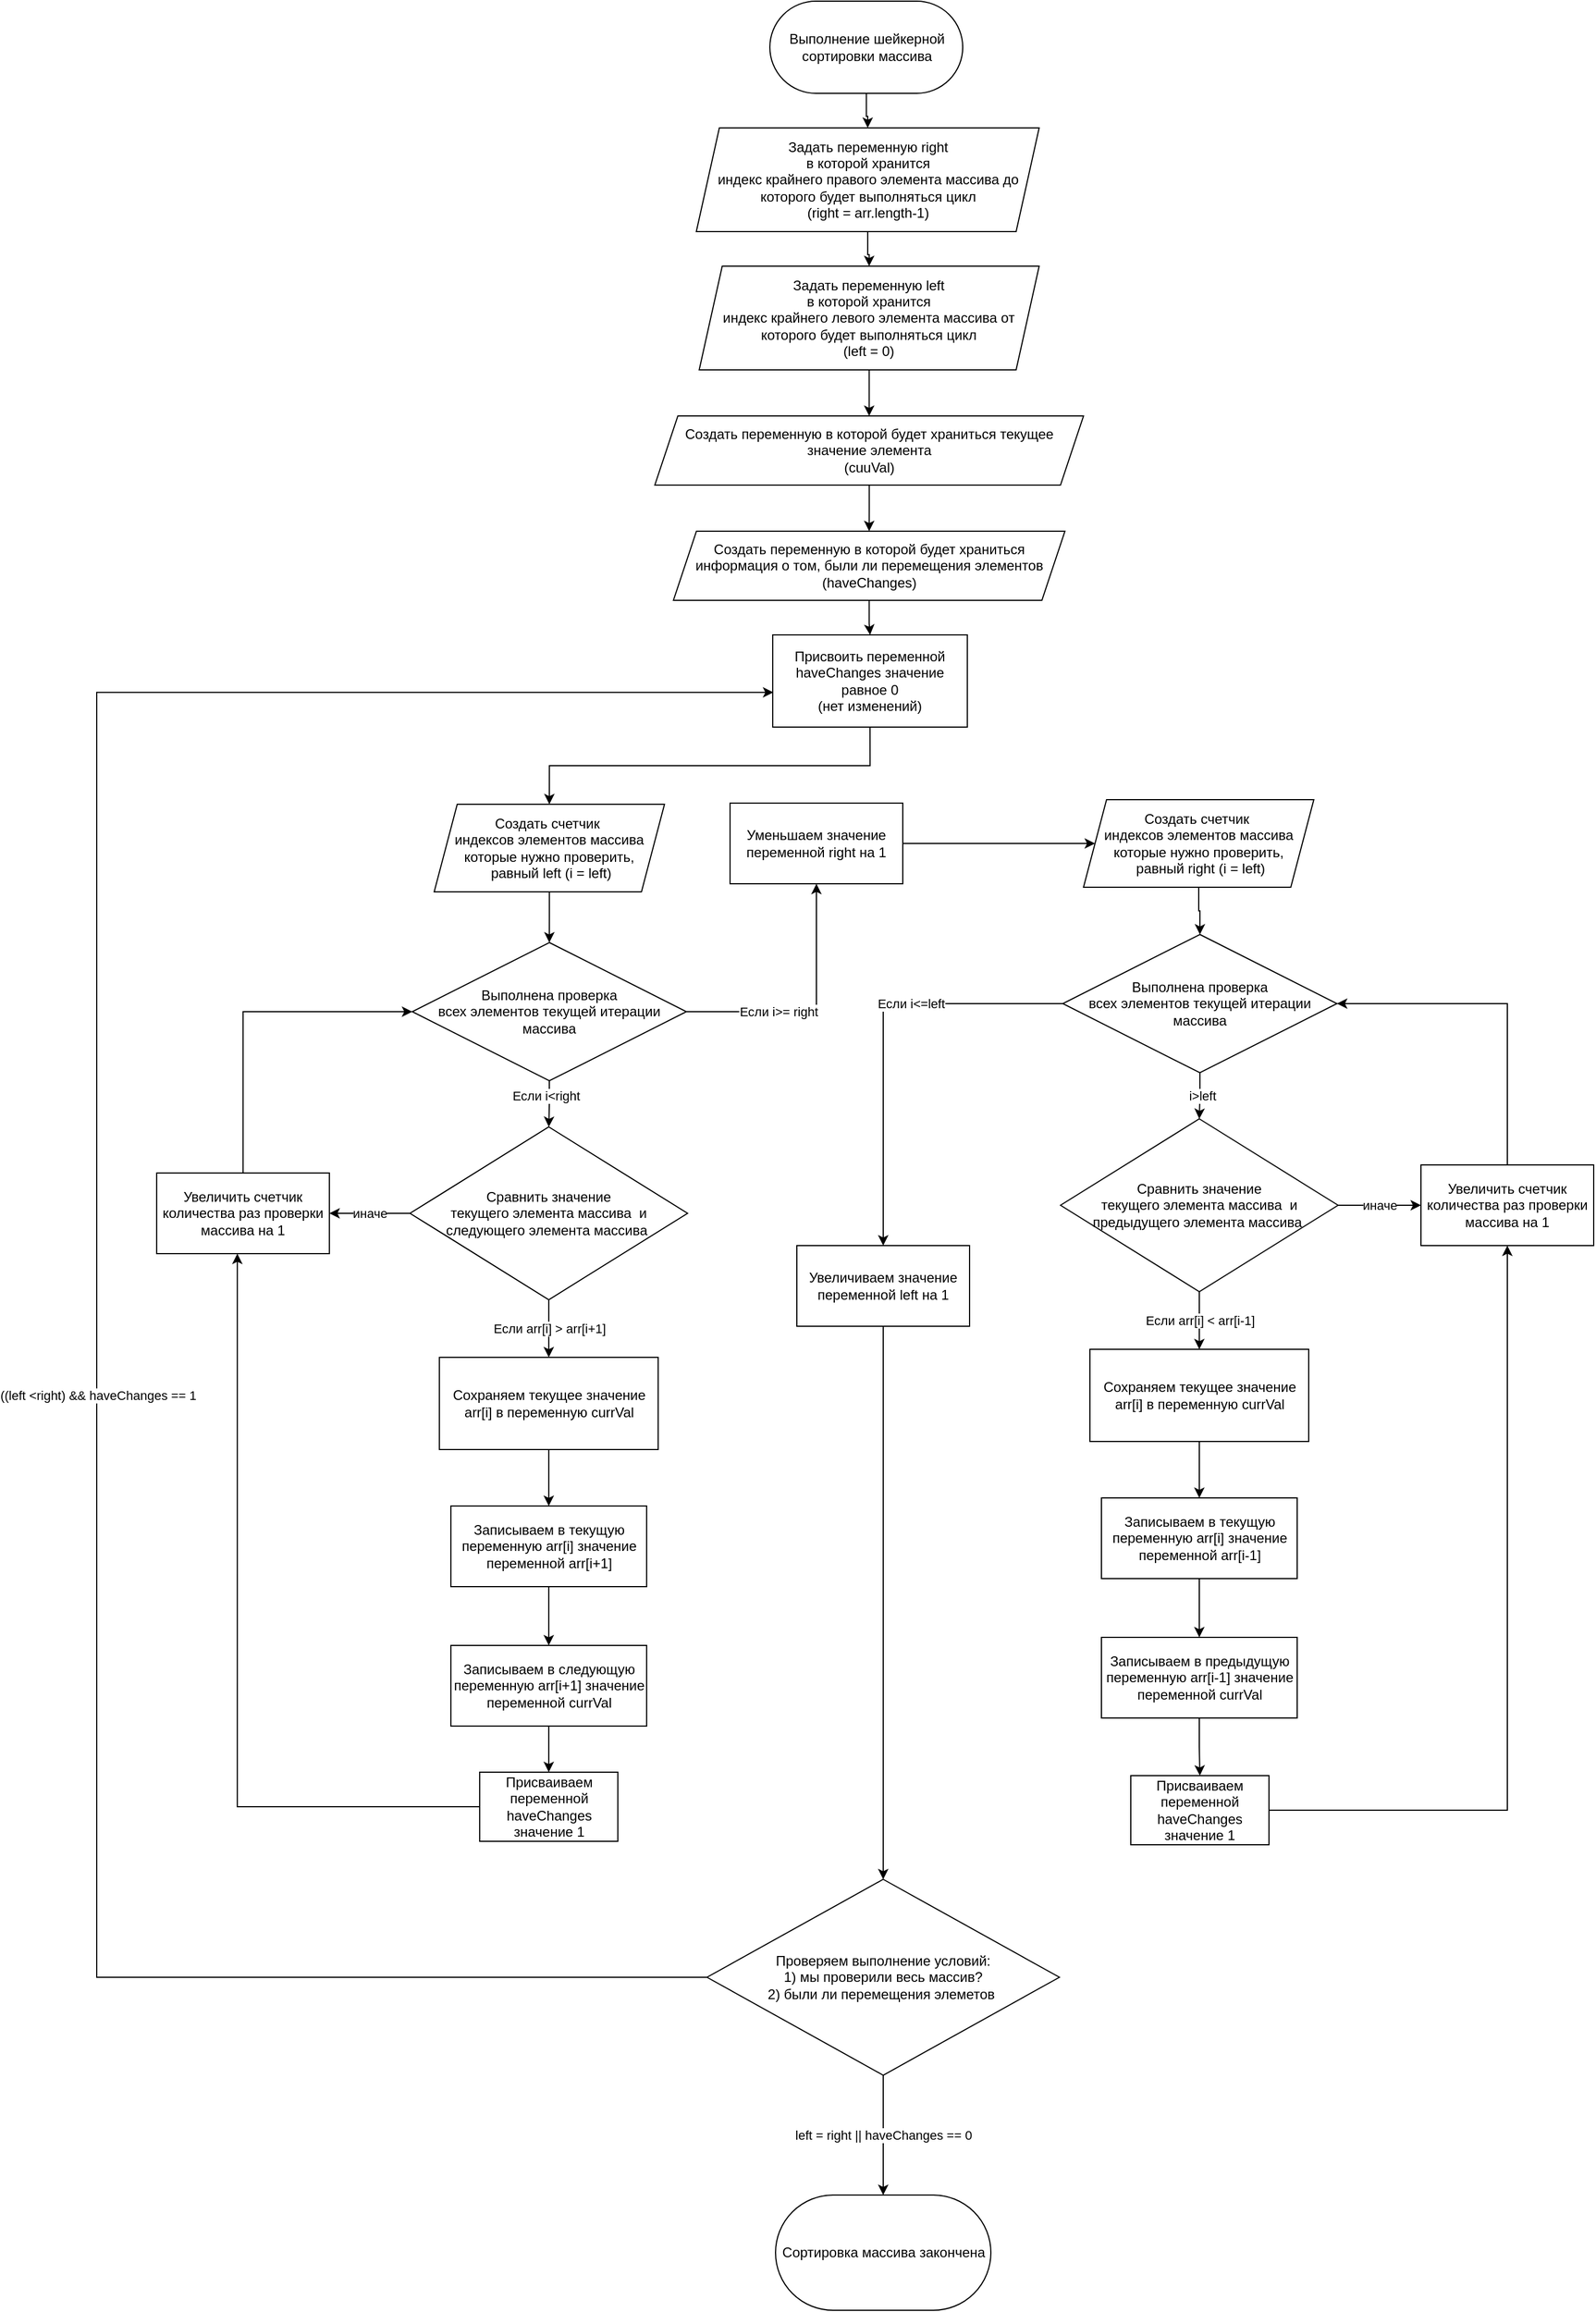 <mxfile version="21.2.3" type="device">
  <diagram name="Страница 1" id="agckuzptGgNDzWJZTM2m">
    <mxGraphModel dx="5607" dy="3796" grid="1" gridSize="10" guides="1" tooltips="1" connect="1" arrows="1" fold="1" page="1" pageScale="1" pageWidth="827" pageHeight="1169" math="0" shadow="0">
      <root>
        <mxCell id="0" />
        <mxCell id="1" parent="0" />
        <mxCell id="od9hriKUXcRxosaeJMS2-41" value="" style="edgeStyle=orthogonalEdgeStyle;rounded=0;orthogonalLoop=1;jettySize=auto;html=1;" parent="1" source="od9hriKUXcRxosaeJMS2-1" target="od9hriKUXcRxosaeJMS2-2" edge="1">
          <mxGeometry relative="1" as="geometry" />
        </mxCell>
        <mxCell id="od9hriKUXcRxosaeJMS2-1" value="Выполнение шейкерной сортировки массива" style="rounded=1;whiteSpace=wrap;html=1;arcSize=50;" parent="1" vertex="1">
          <mxGeometry x="-65.44" y="-990" width="167.5" height="80" as="geometry" />
        </mxCell>
        <mxCell id="od9hriKUXcRxosaeJMS2-42" value="" style="edgeStyle=orthogonalEdgeStyle;rounded=0;orthogonalLoop=1;jettySize=auto;html=1;" parent="1" source="od9hriKUXcRxosaeJMS2-2" target="od9hriKUXcRxosaeJMS2-6" edge="1">
          <mxGeometry relative="1" as="geometry" />
        </mxCell>
        <mxCell id="od9hriKUXcRxosaeJMS2-2" value="Задать переменную right&lt;br&gt;в которой хранится &lt;br&gt;индекс крайнего правого элемента массива до которого будет выполняться цикл&lt;br&gt;(right = arr.length-1)" style="shape=parallelogram;perimeter=parallelogramPerimeter;whiteSpace=wrap;html=1;fixedSize=1;" parent="1" vertex="1">
          <mxGeometry x="-129.3" y="-880" width="297.72" height="90" as="geometry" />
        </mxCell>
        <mxCell id="od9hriKUXcRxosaeJMS2-44" value="" style="edgeStyle=orthogonalEdgeStyle;rounded=0;orthogonalLoop=1;jettySize=auto;html=1;entryX=0.5;entryY=0;entryDx=0;entryDy=0;" parent="1" source="od9hriKUXcRxosaeJMS2-6" target="oAg98JDKDWZVZLa2JEX6-4" edge="1">
          <mxGeometry relative="1" as="geometry">
            <mxPoint x="19.545" y="-340" as="targetPoint" />
          </mxGeometry>
        </mxCell>
        <mxCell id="od9hriKUXcRxosaeJMS2-6" value="Задать переменную left&lt;br style=&quot;border-color: var(--border-color);&quot;&gt;в которой хранится&lt;br style=&quot;border-color: var(--border-color);&quot;&gt;индекс крайнего левого элемента массива от которого будет выполняться цикл&lt;br style=&quot;border-color: var(--border-color);&quot;&gt;(left = 0)" style="shape=parallelogram;perimeter=parallelogramPerimeter;whiteSpace=wrap;html=1;fixedSize=1;" parent="1" vertex="1">
          <mxGeometry x="-126.8" y="-760" width="295.22" height="90" as="geometry" />
        </mxCell>
        <mxCell id="od9hriKUXcRxosaeJMS2-47" value="Сортировка массива закончена" style="rounded=1;whiteSpace=wrap;html=1;arcSize=50;" parent="1" vertex="1">
          <mxGeometry x="-60.5" y="914" width="187" height="100" as="geometry" />
        </mxCell>
        <mxCell id="oAg98JDKDWZVZLa2JEX6-22" value="" style="edgeStyle=orthogonalEdgeStyle;rounded=0;orthogonalLoop=1;jettySize=auto;html=1;" edge="1" parent="1" source="od9hriKUXcRxosaeJMS2-52" target="od9hriKUXcRxosaeJMS2-53">
          <mxGeometry relative="1" as="geometry" />
        </mxCell>
        <mxCell id="od9hriKUXcRxosaeJMS2-52" value="Создать счетчик&amp;nbsp;&lt;br style=&quot;border-color: var(--border-color);&quot;&gt;индексов элементов массива которые нужно проверить,&lt;br&gt;&amp;nbsp;равный left (i = left)" style="shape=parallelogram;perimeter=parallelogramPerimeter;whiteSpace=wrap;html=1;fixedSize=1;" parent="1" vertex="1">
          <mxGeometry x="-356.94" y="-293" width="200" height="76" as="geometry" />
        </mxCell>
        <mxCell id="od9hriKUXcRxosaeJMS2-68" value="" style="edgeStyle=orthogonalEdgeStyle;rounded=0;orthogonalLoop=1;jettySize=auto;html=1;exitX=1;exitY=0.5;exitDx=0;exitDy=0;entryX=0.5;entryY=1;entryDx=0;entryDy=0;" parent="1" source="od9hriKUXcRxosaeJMS2-53" target="oAg98JDKDWZVZLa2JEX6-53" edge="1">
          <mxGeometry relative="1" as="geometry">
            <mxPoint x="22.06" y="17" as="targetPoint" />
            <Array as="points">
              <mxPoint x="-25" y="-113" />
            </Array>
          </mxGeometry>
        </mxCell>
        <mxCell id="oAg98JDKDWZVZLa2JEX6-23" value="Если i&amp;gt;= right" style="edgeLabel;html=1;align=center;verticalAlign=middle;resizable=0;points=[];" vertex="1" connectable="0" parent="od9hriKUXcRxosaeJMS2-68">
          <mxGeometry x="-0.28" relative="1" as="geometry">
            <mxPoint x="-1" as="offset" />
          </mxGeometry>
        </mxCell>
        <mxCell id="oAg98JDKDWZVZLa2JEX6-21" value="Если&amp;nbsp;i&amp;lt;right" style="edgeStyle=orthogonalEdgeStyle;rounded=0;orthogonalLoop=1;jettySize=auto;html=1;" edge="1" parent="1" source="od9hriKUXcRxosaeJMS2-53" target="od9hriKUXcRxosaeJMS2-55">
          <mxGeometry x="-0.358" y="-3" relative="1" as="geometry">
            <mxPoint as="offset" />
          </mxGeometry>
        </mxCell>
        <mxCell id="od9hriKUXcRxosaeJMS2-53" value="Выполнена проверка &lt;br&gt;всех&amp;nbsp;элементов текущей итерации массива&lt;br&gt;" style="rhombus;whiteSpace=wrap;html=1;" parent="1" vertex="1">
          <mxGeometry x="-375.97" y="-173" width="238.06" height="120" as="geometry" />
        </mxCell>
        <mxCell id="od9hriKUXcRxosaeJMS2-63" value="Если&amp;nbsp;arr[i] &amp;gt; arr[i+1]" style="edgeStyle=orthogonalEdgeStyle;rounded=0;orthogonalLoop=1;jettySize=auto;html=1;" parent="1" source="od9hriKUXcRxosaeJMS2-55" target="od9hriKUXcRxosaeJMS2-62" edge="1">
          <mxGeometry relative="1" as="geometry" />
        </mxCell>
        <mxCell id="oAg98JDKDWZVZLa2JEX6-15" value="иначе" style="edgeStyle=orthogonalEdgeStyle;rounded=0;orthogonalLoop=1;jettySize=auto;html=1;entryX=1;entryY=0.5;entryDx=0;entryDy=0;" edge="1" parent="1" source="od9hriKUXcRxosaeJMS2-55" target="oAg98JDKDWZVZLa2JEX6-1">
          <mxGeometry relative="1" as="geometry">
            <mxPoint x="-447.94" y="62" as="targetPoint" />
          </mxGeometry>
        </mxCell>
        <mxCell id="od9hriKUXcRxosaeJMS2-55" value="Сравнить значение &lt;br&gt;текущего элемента массива&amp;nbsp; и следующего элемента массива&amp;nbsp;&lt;br&gt;" style="rhombus;whiteSpace=wrap;html=1;" parent="1" vertex="1">
          <mxGeometry x="-377.94" y="-13" width="241.03" height="150" as="geometry" />
        </mxCell>
        <mxCell id="oAg98JDKDWZVZLa2JEX6-10" value="" style="edgeStyle=orthogonalEdgeStyle;rounded=0;orthogonalLoop=1;jettySize=auto;html=1;" edge="1" parent="1" source="od9hriKUXcRxosaeJMS2-62" target="oAg98JDKDWZVZLa2JEX6-9">
          <mxGeometry relative="1" as="geometry" />
        </mxCell>
        <mxCell id="od9hriKUXcRxosaeJMS2-62" value="Сохраняем текущее значение arr[i] в переменную currVal" style="rounded=0;whiteSpace=wrap;html=1;" parent="1" vertex="1">
          <mxGeometry x="-352.42" y="187" width="190" height="80" as="geometry" />
        </mxCell>
        <mxCell id="oAg98JDKDWZVZLa2JEX6-16" style="edgeStyle=orthogonalEdgeStyle;rounded=0;orthogonalLoop=1;jettySize=auto;html=1;exitX=0;exitY=0.5;exitDx=0;exitDy=0;entryX=0.467;entryY=1;entryDx=0;entryDy=0;entryPerimeter=0;" edge="1" parent="1" source="oAg98JDKDWZVZLa2JEX6-17" target="oAg98JDKDWZVZLa2JEX6-1">
          <mxGeometry relative="1" as="geometry">
            <mxPoint x="-522.94" y="97" as="targetPoint" />
          </mxGeometry>
        </mxCell>
        <mxCell id="oAg98JDKDWZVZLa2JEX6-20" value="" style="edgeStyle=orthogonalEdgeStyle;rounded=0;orthogonalLoop=1;jettySize=auto;html=1;" edge="1" parent="1" source="oAg98JDKDWZVZLa2JEX6-1" target="od9hriKUXcRxosaeJMS2-53">
          <mxGeometry relative="1" as="geometry">
            <Array as="points">
              <mxPoint x="-522.94" y="-113" />
            </Array>
          </mxGeometry>
        </mxCell>
        <mxCell id="oAg98JDKDWZVZLa2JEX6-1" value="Увеличить счетчик количества раз проверки массива на 1" style="rounded=0;whiteSpace=wrap;html=1;" vertex="1" parent="1">
          <mxGeometry x="-597.94" y="27" width="150" height="70" as="geometry" />
        </mxCell>
        <mxCell id="oAg98JDKDWZVZLa2JEX6-6" value="" style="edgeStyle=orthogonalEdgeStyle;rounded=0;orthogonalLoop=1;jettySize=auto;html=1;" edge="1" parent="1" source="oAg98JDKDWZVZLa2JEX6-4" target="oAg98JDKDWZVZLa2JEX6-5">
          <mxGeometry relative="1" as="geometry" />
        </mxCell>
        <mxCell id="oAg98JDKDWZVZLa2JEX6-4" value="Создать переменную в которой будет храниться текущее значение элемента&lt;br&gt;(cuuVal)" style="shape=parallelogram;perimeter=parallelogramPerimeter;whiteSpace=wrap;html=1;fixedSize=1;" vertex="1" parent="1">
          <mxGeometry x="-165.34" y="-630" width="372.29" height="60" as="geometry" />
        </mxCell>
        <mxCell id="oAg98JDKDWZVZLa2JEX6-8" value="" style="edgeStyle=orthogonalEdgeStyle;rounded=0;orthogonalLoop=1;jettySize=auto;html=1;" edge="1" parent="1" source="oAg98JDKDWZVZLa2JEX6-5" target="oAg98JDKDWZVZLa2JEX6-7">
          <mxGeometry relative="1" as="geometry" />
        </mxCell>
        <mxCell id="oAg98JDKDWZVZLa2JEX6-5" value="Создать переменную в которой будет храниться информация о том, были ли перемещения элементов&lt;br&gt;(haveChanges)" style="shape=parallelogram;perimeter=parallelogramPerimeter;whiteSpace=wrap;html=1;fixedSize=1;" vertex="1" parent="1">
          <mxGeometry x="-149.19" y="-530" width="340" height="60" as="geometry" />
        </mxCell>
        <mxCell id="oAg98JDKDWZVZLa2JEX6-60" style="edgeStyle=orthogonalEdgeStyle;rounded=0;orthogonalLoop=1;jettySize=auto;html=1;exitX=0.5;exitY=1;exitDx=0;exitDy=0;entryX=0.5;entryY=0;entryDx=0;entryDy=0;" edge="1" parent="1" source="oAg98JDKDWZVZLa2JEX6-7" target="od9hriKUXcRxosaeJMS2-52">
          <mxGeometry relative="1" as="geometry" />
        </mxCell>
        <mxCell id="oAg98JDKDWZVZLa2JEX6-7" value="Присвоить переменной haveChanges значение равное 0&lt;br&gt;(нет изменений)" style="rounded=0;whiteSpace=wrap;html=1;" vertex="1" parent="1">
          <mxGeometry x="-62.94" y="-440" width="169" height="80" as="geometry" />
        </mxCell>
        <mxCell id="oAg98JDKDWZVZLa2JEX6-12" value="" style="edgeStyle=orthogonalEdgeStyle;rounded=0;orthogonalLoop=1;jettySize=auto;html=1;" edge="1" parent="1" source="oAg98JDKDWZVZLa2JEX6-9" target="oAg98JDKDWZVZLa2JEX6-11">
          <mxGeometry relative="1" as="geometry" />
        </mxCell>
        <mxCell id="oAg98JDKDWZVZLa2JEX6-9" value="Записываем в текущую переменную arr[i] значение переменной arr[i+1]" style="rounded=0;whiteSpace=wrap;html=1;" vertex="1" parent="1">
          <mxGeometry x="-342.43" y="316" width="170" height="70" as="geometry" />
        </mxCell>
        <mxCell id="oAg98JDKDWZVZLa2JEX6-48" value="" style="edgeStyle=orthogonalEdgeStyle;rounded=0;orthogonalLoop=1;jettySize=auto;html=1;" edge="1" parent="1" source="oAg98JDKDWZVZLa2JEX6-11" target="oAg98JDKDWZVZLa2JEX6-17">
          <mxGeometry relative="1" as="geometry" />
        </mxCell>
        <mxCell id="oAg98JDKDWZVZLa2JEX6-11" value="Записываем в следующую переменную arr[i+1] значение переменной currVal" style="rounded=0;whiteSpace=wrap;html=1;" vertex="1" parent="1">
          <mxGeometry x="-342.43" y="437" width="170" height="70" as="geometry" />
        </mxCell>
        <mxCell id="oAg98JDKDWZVZLa2JEX6-17" value="Присваиваем переменной haveChanges значение 1" style="rounded=0;whiteSpace=wrap;html=1;" vertex="1" parent="1">
          <mxGeometry x="-317.43" y="547" width="120" height="60" as="geometry" />
        </mxCell>
        <mxCell id="oAg98JDKDWZVZLa2JEX6-24" value="" style="edgeStyle=orthogonalEdgeStyle;rounded=0;orthogonalLoop=1;jettySize=auto;html=1;" edge="1" parent="1" source="oAg98JDKDWZVZLa2JEX6-25" target="oAg98JDKDWZVZLa2JEX6-29">
          <mxGeometry relative="1" as="geometry" />
        </mxCell>
        <mxCell id="oAg98JDKDWZVZLa2JEX6-25" value="Создать счетчик&amp;nbsp;&lt;br style=&quot;border-color: var(--border-color);&quot;&gt;индексов элементов массива которые нужно проверить,&lt;br&gt;&amp;nbsp;равный right (i = left)" style="shape=parallelogram;perimeter=parallelogramPerimeter;whiteSpace=wrap;html=1;fixedSize=1;" vertex="1" parent="1">
          <mxGeometry x="206.95" y="-297" width="200" height="76" as="geometry" />
        </mxCell>
        <mxCell id="oAg98JDKDWZVZLa2JEX6-26" value="" style="edgeStyle=orthogonalEdgeStyle;rounded=0;orthogonalLoop=1;jettySize=auto;html=1;entryX=0.5;entryY=0;entryDx=0;entryDy=0;" edge="1" parent="1" source="oAg98JDKDWZVZLa2JEX6-29" target="oAg98JDKDWZVZLa2JEX6-55">
          <mxGeometry relative="1" as="geometry">
            <mxPoint x="40" y="90" as="targetPoint" />
            <Array as="points">
              <mxPoint x="33" y="-120" />
            </Array>
          </mxGeometry>
        </mxCell>
        <mxCell id="oAg98JDKDWZVZLa2JEX6-27" value="Если i&amp;lt;=left" style="edgeLabel;html=1;align=center;verticalAlign=middle;resizable=0;points=[];" vertex="1" connectable="0" parent="oAg98JDKDWZVZLa2JEX6-26">
          <mxGeometry x="-0.28" relative="1" as="geometry">
            <mxPoint x="-1" as="offset" />
          </mxGeometry>
        </mxCell>
        <mxCell id="oAg98JDKDWZVZLa2JEX6-28" value="i&amp;gt;left" style="edgeStyle=orthogonalEdgeStyle;rounded=0;orthogonalLoop=1;jettySize=auto;html=1;" edge="1" parent="1" source="oAg98JDKDWZVZLa2JEX6-29" target="oAg98JDKDWZVZLa2JEX6-32">
          <mxGeometry x="-0.014" y="-2" relative="1" as="geometry">
            <mxPoint x="2" y="2" as="offset" />
          </mxGeometry>
        </mxCell>
        <mxCell id="oAg98JDKDWZVZLa2JEX6-29" value="Выполнена проверка &lt;br&gt;всех&amp;nbsp;элементов текущей итерации массива&lt;br&gt;" style="rhombus;whiteSpace=wrap;html=1;" vertex="1" parent="1">
          <mxGeometry x="188.97" y="-180" width="238.06" height="120" as="geometry" />
        </mxCell>
        <mxCell id="oAg98JDKDWZVZLa2JEX6-30" value="Если&amp;nbsp;arr[i] &amp;lt; arr[i-1]" style="edgeStyle=orthogonalEdgeStyle;rounded=0;orthogonalLoop=1;jettySize=auto;html=1;" edge="1" parent="1" source="oAg98JDKDWZVZLa2JEX6-32" target="oAg98JDKDWZVZLa2JEX6-34">
          <mxGeometry relative="1" as="geometry" />
        </mxCell>
        <mxCell id="oAg98JDKDWZVZLa2JEX6-31" value="иначе" style="edgeStyle=orthogonalEdgeStyle;rounded=0;orthogonalLoop=1;jettySize=auto;html=1;entryX=0;entryY=0.5;entryDx=0;entryDy=0;" edge="1" parent="1" source="oAg98JDKDWZVZLa2JEX6-32" target="oAg98JDKDWZVZLa2JEX6-39">
          <mxGeometry relative="1" as="geometry">
            <mxPoint x="607" y="55" as="targetPoint" />
          </mxGeometry>
        </mxCell>
        <mxCell id="oAg98JDKDWZVZLa2JEX6-32" value="Сравнить значение &lt;br&gt;текущего элемента массива&amp;nbsp; и предыдущего элемента массива&amp;nbsp;" style="rhombus;whiteSpace=wrap;html=1;" vertex="1" parent="1">
          <mxGeometry x="187" y="-20" width="241.03" height="150" as="geometry" />
        </mxCell>
        <mxCell id="oAg98JDKDWZVZLa2JEX6-33" value="" style="edgeStyle=orthogonalEdgeStyle;rounded=0;orthogonalLoop=1;jettySize=auto;html=1;" edge="1" parent="1" source="oAg98JDKDWZVZLa2JEX6-34" target="oAg98JDKDWZVZLa2JEX6-41">
          <mxGeometry relative="1" as="geometry" />
        </mxCell>
        <mxCell id="oAg98JDKDWZVZLa2JEX6-34" value="Сохраняем текущее значение arr[i] в переменную currVal" style="rounded=0;whiteSpace=wrap;html=1;" vertex="1" parent="1">
          <mxGeometry x="212.52" y="180" width="190" height="80" as="geometry" />
        </mxCell>
        <mxCell id="oAg98JDKDWZVZLa2JEX6-35" style="edgeStyle=orthogonalEdgeStyle;rounded=0;orthogonalLoop=1;jettySize=auto;html=1;exitX=1;exitY=0.5;exitDx=0;exitDy=0;entryX=0.5;entryY=1;entryDx=0;entryDy=0;" edge="1" parent="1" source="oAg98JDKDWZVZLa2JEX6-46" target="oAg98JDKDWZVZLa2JEX6-39">
          <mxGeometry relative="1" as="geometry">
            <mxPoint x="682" y="90" as="targetPoint" />
          </mxGeometry>
        </mxCell>
        <mxCell id="oAg98JDKDWZVZLa2JEX6-38" value="" style="edgeStyle=orthogonalEdgeStyle;rounded=0;orthogonalLoop=1;jettySize=auto;html=1;exitX=0.5;exitY=0;exitDx=0;exitDy=0;" edge="1" parent="1" source="oAg98JDKDWZVZLa2JEX6-39" target="oAg98JDKDWZVZLa2JEX6-29">
          <mxGeometry relative="1" as="geometry">
            <Array as="points">
              <mxPoint x="575" y="-120" />
            </Array>
          </mxGeometry>
        </mxCell>
        <mxCell id="oAg98JDKDWZVZLa2JEX6-39" value="Увеличить счетчик количества раз проверки массива на 1" style="rounded=0;whiteSpace=wrap;html=1;" vertex="1" parent="1">
          <mxGeometry x="500" y="20" width="150" height="70" as="geometry" />
        </mxCell>
        <mxCell id="oAg98JDKDWZVZLa2JEX6-40" value="" style="edgeStyle=orthogonalEdgeStyle;rounded=0;orthogonalLoop=1;jettySize=auto;html=1;" edge="1" parent="1" source="oAg98JDKDWZVZLa2JEX6-41" target="oAg98JDKDWZVZLa2JEX6-43">
          <mxGeometry relative="1" as="geometry" />
        </mxCell>
        <mxCell id="oAg98JDKDWZVZLa2JEX6-41" value="Записываем в текущую переменную arr[i] значение переменной arr[i-1]" style="rounded=0;whiteSpace=wrap;html=1;" vertex="1" parent="1">
          <mxGeometry x="222.51" y="309" width="170" height="70" as="geometry" />
        </mxCell>
        <mxCell id="oAg98JDKDWZVZLa2JEX6-49" value="" style="edgeStyle=orthogonalEdgeStyle;rounded=0;orthogonalLoop=1;jettySize=auto;html=1;" edge="1" parent="1" source="oAg98JDKDWZVZLa2JEX6-43" target="oAg98JDKDWZVZLa2JEX6-46">
          <mxGeometry relative="1" as="geometry" />
        </mxCell>
        <mxCell id="oAg98JDKDWZVZLa2JEX6-43" value="Записываем в предыдущую переменную arr[i-1] значение переменной currVal" style="rounded=0;whiteSpace=wrap;html=1;" vertex="1" parent="1">
          <mxGeometry x="222.51" y="430" width="170" height="70" as="geometry" />
        </mxCell>
        <mxCell id="oAg98JDKDWZVZLa2JEX6-46" value="Присваиваем переменной haveChanges значение 1" style="rounded=0;whiteSpace=wrap;html=1;" vertex="1" parent="1">
          <mxGeometry x="248" y="550" width="120" height="60" as="geometry" />
        </mxCell>
        <mxCell id="oAg98JDKDWZVZLa2JEX6-54" style="edgeStyle=orthogonalEdgeStyle;rounded=0;orthogonalLoop=1;jettySize=auto;html=1;exitX=1;exitY=0.5;exitDx=0;exitDy=0;entryX=0;entryY=0.5;entryDx=0;entryDy=0;" edge="1" parent="1" source="oAg98JDKDWZVZLa2JEX6-53" target="oAg98JDKDWZVZLa2JEX6-25">
          <mxGeometry relative="1" as="geometry">
            <mxPoint x="49.06" y="-265" as="sourcePoint" />
          </mxGeometry>
        </mxCell>
        <mxCell id="oAg98JDKDWZVZLa2JEX6-53" value="Уменьшаем значение переменной right на 1" style="rounded=0;whiteSpace=wrap;html=1;" vertex="1" parent="1">
          <mxGeometry x="-100" y="-294" width="150" height="70" as="geometry" />
        </mxCell>
        <mxCell id="oAg98JDKDWZVZLa2JEX6-58" style="edgeStyle=orthogonalEdgeStyle;rounded=0;orthogonalLoop=1;jettySize=auto;html=1;exitX=0.5;exitY=1;exitDx=0;exitDy=0;entryX=0.5;entryY=0;entryDx=0;entryDy=0;" edge="1" parent="1" source="oAg98JDKDWZVZLa2JEX6-55" target="oAg98JDKDWZVZLa2JEX6-56">
          <mxGeometry relative="1" as="geometry">
            <mxPoint x="40" y="160" as="sourcePoint" />
            <mxPoint x="40" y="700" as="targetPoint" />
          </mxGeometry>
        </mxCell>
        <mxCell id="oAg98JDKDWZVZLa2JEX6-55" value="Увеличиваем значение переменной left на 1" style="rounded=0;whiteSpace=wrap;html=1;" vertex="1" parent="1">
          <mxGeometry x="-42" y="90" width="150" height="70" as="geometry" />
        </mxCell>
        <mxCell id="oAg98JDKDWZVZLa2JEX6-57" value="left = right || haveChanges == 0" style="edgeStyle=orthogonalEdgeStyle;rounded=0;orthogonalLoop=1;jettySize=auto;html=1;" edge="1" parent="1" source="oAg98JDKDWZVZLa2JEX6-56" target="od9hriKUXcRxosaeJMS2-47">
          <mxGeometry relative="1" as="geometry" />
        </mxCell>
        <mxCell id="oAg98JDKDWZVZLa2JEX6-59" style="edgeStyle=orthogonalEdgeStyle;rounded=0;orthogonalLoop=1;jettySize=auto;html=1;exitX=0;exitY=0.5;exitDx=0;exitDy=0;entryX=0.003;entryY=0.624;entryDx=0;entryDy=0;entryPerimeter=0;" edge="1" parent="1" source="oAg98JDKDWZVZLa2JEX6-56" target="oAg98JDKDWZVZLa2JEX6-7">
          <mxGeometry relative="1" as="geometry">
            <Array as="points">
              <mxPoint x="-650" y="725" />
              <mxPoint x="-650" y="-390" />
            </Array>
          </mxGeometry>
        </mxCell>
        <mxCell id="oAg98JDKDWZVZLa2JEX6-62" value="((left &amp;lt;right) &amp;amp;&amp;amp; haveChanges == 1" style="edgeLabel;html=1;align=center;verticalAlign=middle;resizable=0;points=[];" vertex="1" connectable="0" parent="oAg98JDKDWZVZLa2JEX6-59">
          <mxGeometry x="-0.073" y="-1" relative="1" as="geometry">
            <mxPoint as="offset" />
          </mxGeometry>
        </mxCell>
        <mxCell id="oAg98JDKDWZVZLa2JEX6-56" value="Проверяем выполнение условий:&lt;br&gt;1) мы проверили весь массив?&lt;br&gt;2) были ли перемещения элеметов&amp;nbsp;" style="rhombus;whiteSpace=wrap;html=1;" vertex="1" parent="1">
          <mxGeometry x="-120" y="640" width="306" height="170" as="geometry" />
        </mxCell>
      </root>
    </mxGraphModel>
  </diagram>
</mxfile>
